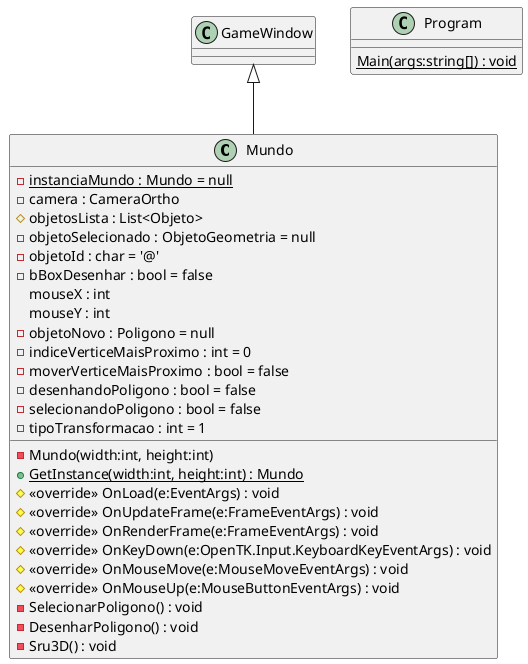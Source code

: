 @startuml
class Mundo {
    - {static} instanciaMundo : Mundo = null
    - Mundo(width:int, height:int)
    + {static} GetInstance(width:int, height:int) : Mundo
    - camera : CameraOrtho
    # objetosLista : List<Objeto>
    - objetoSelecionado : ObjetoGeometria = null
    - objetoId : char = '@'
    - bBoxDesenhar : bool = false
    mouseX : int
    mouseY : int
    - objetoNovo : Poligono = null
    - indiceVerticeMaisProximo : int = 0
    - moverVerticeMaisProximo : bool = false
    - desenhandoPoligono : bool = false
    - selecionandoPoligono : bool = false
    - tipoTransformacao : int = 1
    # <<override>> OnLoad(e:EventArgs) : void
    # <<override>> OnUpdateFrame(e:FrameEventArgs) : void
    # <<override>> OnRenderFrame(e:FrameEventArgs) : void
    # <<override>> OnKeyDown(e:OpenTK.Input.KeyboardKeyEventArgs) : void
    # <<override>> OnMouseMove(e:MouseMoveEventArgs) : void
    # <<override>> OnMouseUp(e:MouseButtonEventArgs) : void
    - SelecionarPoligono() : void
    - DesenharPoligono() : void
    - Sru3D() : void
}
class Program {
    {static} Main(args:string[]) : void
}
GameWindow <|-- Mundo
@enduml

